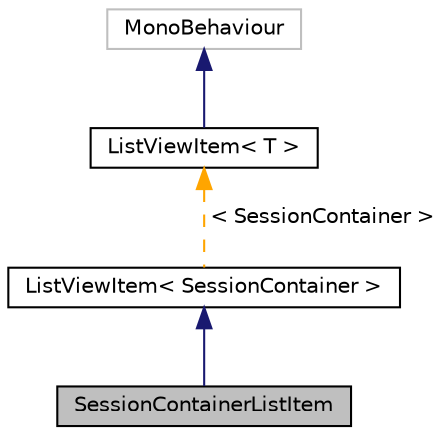 digraph "SessionContainerListItem"
{
 // INTERACTIVE_SVG=YES
 // LATEX_PDF_SIZE
  edge [fontname="Helvetica",fontsize="10",labelfontname="Helvetica",labelfontsize="10"];
  node [fontname="Helvetica",fontsize="10",shape=record];
  Node1 [label="SessionContainerListItem",height=0.2,width=0.4,color="black", fillcolor="grey75", style="filled", fontcolor="black",tooltip=" "];
  Node2 -> Node1 [dir="back",color="midnightblue",fontsize="10",style="solid",fontname="Helvetica"];
  Node2 [label="ListViewItem\< SessionContainer \>",height=0.2,width=0.4,color="black", fillcolor="white", style="filled",URL="$class_mirage_x_r_1_1_list_view_item.html",tooltip=" "];
  Node3 -> Node2 [dir="back",color="orange",fontsize="10",style="dashed",label=" \< SessionContainer \>" ,fontname="Helvetica"];
  Node3 [label="ListViewItem\< T \>",height=0.2,width=0.4,color="black", fillcolor="white", style="filled",URL="$class_mirage_x_r_1_1_list_view_item.html",tooltip=" "];
  Node4 -> Node3 [dir="back",color="midnightblue",fontsize="10",style="solid",fontname="Helvetica"];
  Node4 [label="MonoBehaviour",height=0.2,width=0.4,color="grey75", fillcolor="white", style="filled",tooltip=" "];
}
